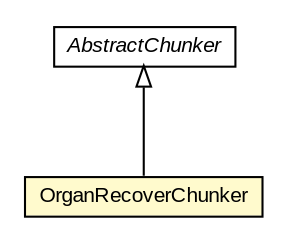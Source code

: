 #!/usr/local/bin/dot
#
# Class diagram 
# Generated by UMLGraph version R5_6-24-gf6e263 (http://www.umlgraph.org/)
#

digraph G {
	edge [fontname="arial",fontsize=10,labelfontname="arial",labelfontsize=10];
	node [fontname="arial",fontsize=10,shape=plaintext];
	nodesep=0.25;
	ranksep=0.5;
	// edu.arizona.biosemantics.semanticmarkup.ling.chunk.AbstractChunker
	c108979 [label=<<table title="edu.arizona.biosemantics.semanticmarkup.ling.chunk.AbstractChunker" border="0" cellborder="1" cellspacing="0" cellpadding="2" port="p" href="../../AbstractChunker.html">
		<tr><td><table border="0" cellspacing="0" cellpadding="1">
<tr><td align="center" balign="center"><font face="arial italic"> AbstractChunker </font></td></tr>
		</table></td></tr>
		</table>>, URL="../../AbstractChunker.html", fontname="arial", fontcolor="black", fontsize=10.0];
	// edu.arizona.biosemantics.semanticmarkup.ling.chunk.lib.chunker.OrganRecoverChunker
	c108995 [label=<<table title="edu.arizona.biosemantics.semanticmarkup.ling.chunk.lib.chunker.OrganRecoverChunker" border="0" cellborder="1" cellspacing="0" cellpadding="2" port="p" bgcolor="lemonChiffon" href="./OrganRecoverChunker.html">
		<tr><td><table border="0" cellspacing="0" cellpadding="1">
<tr><td align="center" balign="center"> OrganRecoverChunker </td></tr>
		</table></td></tr>
		</table>>, URL="./OrganRecoverChunker.html", fontname="arial", fontcolor="black", fontsize=10.0];
	//edu.arizona.biosemantics.semanticmarkup.ling.chunk.lib.chunker.OrganRecoverChunker extends edu.arizona.biosemantics.semanticmarkup.ling.chunk.AbstractChunker
	c108979:p -> c108995:p [dir=back,arrowtail=empty];
}

